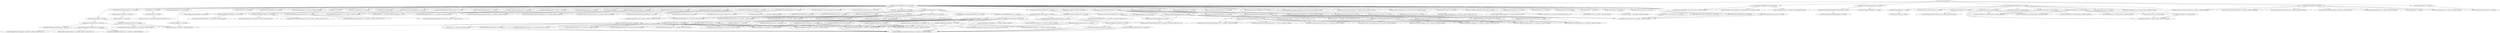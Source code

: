 digraph mqtt_jmeter {
	"net.xmeter:mqtt-jmeter:jar:2.0.2" -> "org.apache.jmeter:ApacheJMeter_core:jar:5.5:provided" ; 
	"net.xmeter:mqtt-jmeter:jar:2.0.2" -> "org.apache.jmeter:ApacheJMeter_java:jar:5.5:provided" ; 
	"net.xmeter:mqtt-jmeter:jar:2.0.2" -> "org.fusesource.mqtt-client:mqtt-client:jar:1.14:compile" ; 
	"net.xmeter:mqtt-jmeter:jar:2.0.2" -> "com.hivemq:hivemq-mqtt-client:jar:1.3.0:compile" ; 
	"net.xmeter:mqtt-jmeter:jar:2.0.2" -> "org.apache.jmeter:jorphan:jar:5.5:compile" ; 
	"net.xmeter:mqtt-jmeter:jar:2.0.2" -> "javax.xml.bind:jaxb-api:jar:2.3.1:compile" ; 
	"org.apache.jmeter:ApacheJMeter_core:jar:5.5:provided" -> "org.apache.jmeter:ApacheJMeter:jar:5.5:provided" ; 
	"org.apache.jmeter:ApacheJMeter_core:jar:5.5:provided" -> "(org.apache.jmeter:jorphan:jar:5.5:provided - omitted for duplicate)" ; 
	"org.apache.jmeter:ApacheJMeter_core:jar:5.5:provided" -> "bsf:bsf:jar:2.4.0:provided" ; 
	"org.apache.jmeter:ApacheJMeter_core:jar:5.5:provided" -> "com.fifesoft:rsyntaxtextarea:jar:3.2.0:provided" ; 
	"org.apache.jmeter:ApacheJMeter_core:jar:5.5:provided" -> "net.sf.jtidy:jtidy:jar:r938:provided" ; 
	"org.apache.jmeter:ApacheJMeter_core:jar:5.5:provided" -> "com.thoughtworks.xstream:xstream:jar:1.4.19:provided" ; 
	"org.apache.jmeter:ApacheJMeter_core:jar:5.5:provided" -> "org.apache.logging.log4j:log4j-1.2-api:jar:2.17.2:provided" ; 
	"org.apache.jmeter:ApacheJMeter_core:jar:5.5:provided" -> "org.apache.logging.log4j:log4j-api:jar:2.17.2:provided" ; 
	"org.apache.jmeter:ApacheJMeter_core:jar:5.5:provided" -> "org.apache.logging.log4j:log4j-core:jar:2.17.2:provided" ; 
	"org.apache.jmeter:ApacheJMeter_core:jar:5.5:provided" -> "org.apache.logging.log4j:log4j-slf4j-impl:jar:2.17.2:provided" ; 
	"org.apache.jmeter:ApacheJMeter_core:jar:5.5:provided" -> "org.apiguardian:apiguardian-api:jar:1.1.2:compile" ; 
	"org.apache.jmeter:ApacheJMeter_core:jar:5.5:provided" -> "oro:oro:jar:2.0.8:provided" ; 
	"org.apache.jmeter:ApacheJMeter_core:jar:5.5:provided" -> "xalan:xalan:jar:2.7.2:provided" ; 
	"org.apache.jmeter:ApacheJMeter_core:jar:5.5:provided" -> "net.sf.saxon:Saxon-HE:jar:11.3:provided" ; 
	"org.apache.jmeter:ApacheJMeter_core:jar:5.5:provided" -> "org.jetbrains.kotlin:kotlin-stdlib-jdk8:jar:1.6.21:provided" ; 
	"org.apache.jmeter:ApacheJMeter_core:jar:5.5:provided" -> "org.jetbrains.kotlinx:kotlinx-coroutines-core:jar:1.6.1:provided" ; 
	"org.apache.jmeter:ApacheJMeter_core:jar:5.5:provided" -> "org.jetbrains.kotlinx:kotlinx-coroutines-swing:jar:1.6.1:provided" ; 
	"org.apache.jmeter:ApacheJMeter_core:jar:5.5:provided" -> "com.fasterxml.jackson.core:jackson-annotations:jar:2.13.3:provided" ; 
	"org.apache.jmeter:ApacheJMeter_core:jar:5.5:provided" -> "com.fasterxml.jackson.core:jackson-core:jar:2.13.3:provided" ; 
	"org.apache.jmeter:ApacheJMeter_core:jar:5.5:provided" -> "com.fasterxml.jackson.core:jackson-databind:jar:2.13.3:provided" ; 
	"org.apache.jmeter:ApacheJMeter_core:jar:5.5:provided" -> "com.formdev:svgSalamander:jar:1.1.2.4:provided" ; 
	"org.apache.jmeter:ApacheJMeter_core:jar:5.5:provided" -> "com.github.ben-manes.caffeine:caffeine:jar:2.9.3:provided" ; 
	"org.apache.jmeter:ApacheJMeter_core:jar:5.5:provided" -> "com.github.weisj:darklaf-core:jar:2.7.3:provided" ; 
	"org.apache.jmeter:ApacheJMeter_core:jar:5.5:provided" -> "com.github.weisj:darklaf-theme:jar:2.7.3:provided" ; 
	"org.apache.jmeter:ApacheJMeter_core:jar:5.5:provided" -> "com.github.weisj:darklaf-property-loader:jar:2.7.3:provided" ; 
	"org.apache.jmeter:ApacheJMeter_core:jar:5.5:provided" -> "com.github.weisj:darklaf-extensions-rsyntaxarea:jar:0.3.4:provided" ; 
	"org.apache.jmeter:ApacheJMeter_core:jar:5.5:provided" -> "com.miglayout:miglayout-swing:jar:5.3:provided" ; 
	"org.apache.jmeter:ApacheJMeter_core:jar:5.5:provided" -> "commons-codec:commons-codec:jar:1.15:provided" ; 
	"org.apache.jmeter:ApacheJMeter_core:jar:5.5:provided" -> "commons-collections:commons-collections:jar:3.2.2:provided" ; 
	"org.apache.jmeter:ApacheJMeter_core:jar:5.5:provided" -> "org.jetbrains.lets-plot:lets-plot-batik:jar:2.2.1:provided" ; 
	"org.apache.jmeter:ApacheJMeter_core:jar:5.5:provided" -> "org.jetbrains.lets-plot:lets-plot-kotlin-jvm:jar:3.1.1:provided" ; 
	"org.apache.jmeter:ApacheJMeter_core:jar:5.5:provided" -> "org.apache.commons:commons-collections4:jar:4.4:runtime (scope not updated to runtime)" ; 
	"org.apache.jmeter:ApacheJMeter_core:jar:5.5:provided" -> "org.apache.commons:commons-math3:jar:3.6.1:runtime (scope not updated to runtime)" ; 
	"org.apache.jmeter:ApacheJMeter_core:jar:5.5:provided" -> "org.apache.commons:commons-text:jar:1.9:runtime (scope not updated to runtime)" ; 
	"org.apache.jmeter:ApacheJMeter_core:jar:5.5:provided" -> "org.apache.tika:tika-core:jar:1.28.3:provided" ; 
	"org.apache.jmeter:ApacheJMeter_core:jar:5.5:provided" -> "org.apache.xmlgraphics:xmlgraphics-commons:jar:2.7:provided" ; 
	"org.apache.jmeter:ApacheJMeter_core:jar:5.5:provided" -> "org.freemarker:freemarker:jar:2.3.31:provided" ; 
	"org.apache.jmeter:ApacheJMeter_core:jar:5.5:provided" -> "org.jodd:jodd-core:jar:5.0.13:provided" ; 
	"org.apache.jmeter:ApacheJMeter_core:jar:5.5:provided" -> "org.jodd:jodd-props:jar:5.0.13:provided" ; 
	"org.apache.jmeter:ApacheJMeter_core:jar:5.5:provided" -> "org.mozilla:rhino:jar:1.7.14:provided" ; 
	"org.apache.jmeter:ApacheJMeter_core:jar:5.5:provided" -> "org.slf4j:jcl-over-slf4j:jar:1.7.36:provided" ; 
	"org.apache.jmeter:ApacheJMeter_core:jar:5.5:provided" -> "org.codehaus.groovy:groovy:jar:3.0.11:provided" ; 
	"org.apache.jmeter:ApacheJMeter_core:jar:5.5:provided" -> "org.codehaus.groovy:groovy-dateutil:jar:3.0.11:provided" ; 
	"org.apache.jmeter:ApacheJMeter_core:jar:5.5:provided" -> "org.codehaus.groovy:groovy-datetime:jar:3.0.11:provided" ; 
	"org.apache.jmeter:ApacheJMeter_core:jar:5.5:provided" -> "org.codehaus.groovy:groovy-jmx:jar:3.0.11:provided" ; 
	"org.apache.jmeter:ApacheJMeter_core:jar:5.5:provided" -> "org.codehaus.groovy:groovy-json:jar:3.0.11:provided" ; 
	"org.apache.jmeter:ApacheJMeter_core:jar:5.5:provided" -> "org.codehaus.groovy:groovy-jsr223:jar:3.0.11:provided" ; 
	"org.apache.jmeter:ApacheJMeter_core:jar:5.5:provided" -> "org.codehaus.groovy:groovy-sql:jar:3.0.11:provided" ; 
	"org.apache.jmeter:ApacheJMeter_core:jar:5.5:provided" -> "org.codehaus.groovy:groovy-templates:jar:3.0.11:provided" ; 
	"org.apache.jmeter:ApacheJMeter_core:jar:5.5:provided" -> "org.apache.tika:tika-parsers:jar:1.28.3:provided" ; 
	"org.apache.jmeter:ApacheJMeter_core:jar:5.5:provided" -> "xerces:xercesImpl:jar:2.12.2:provided" ; 
	"org.apache.jmeter:ApacheJMeter_core:jar:5.5:provided" -> "xml-apis:xml-apis:jar:1.4.01:provided" ; 
	"bsf:bsf:jar:2.4.0:provided" -> "commons-logging:commons-logging:jar:1.0.4:provided" ; 
	"com.thoughtworks.xstream:xstream:jar:1.4.19:provided" -> "io.github.x-stream:mxparser:jar:1.2.2:provided" ; 
	"io.github.x-stream:mxparser:jar:1.2.2:provided" -> "xmlpull:xmlpull:jar:1.1.3.1:provided" ; 
	"org.apache.logging.log4j:log4j-1.2-api:jar:2.17.2:provided" -> "(org.apache.logging.log4j:log4j-api:jar:2.17.2:provided - omitted for duplicate)" ; 
	"org.apache.logging.log4j:log4j-core:jar:2.17.2:provided" -> "(org.apache.logging.log4j:log4j-api:jar:2.17.2:provided - omitted for duplicate)" ; 
	"org.apache.logging.log4j:log4j-slf4j-impl:jar:2.17.2:provided" -> "(org.slf4j:slf4j-api:jar:1.7.25:provided - omitted for conflict with 1.7.36)" ; 
	"org.apache.logging.log4j:log4j-slf4j-impl:jar:2.17.2:provided" -> "(org.apache.logging.log4j:log4j-api:jar:2.17.2:provided - omitted for duplicate)" ; 
	"org.apache.logging.log4j:log4j-slf4j-impl:jar:2.17.2:provided" -> "(org.apache.logging.log4j:log4j-core:jar:2.17.2:provided - omitted for duplicate)" ; 
	"xalan:xalan:jar:2.7.2:provided" -> "xalan:serializer:jar:2.7.2:provided" ; 
	"xalan:serializer:jar:2.7.2:provided" -> "(xml-apis:xml-apis:jar:1.3.04:provided - omitted for conflict with 1.4.01)" ; 
	"net.sf.saxon:Saxon-HE:jar:11.3:provided" -> "org.xmlresolver:xmlresolver:jar:4.2.0:provided" ; 
	"net.sf.saxon:Saxon-HE:jar:11.3:provided" -> "org.xmlresolver:xmlresolver:jar:data:4.2.0:provided" ; 
	"org.xmlresolver:xmlresolver:jar:4.2.0:provided" -> "org.apache.httpcomponents:httpclient:jar:4.5.13:provided" ; 
	"org.xmlresolver:xmlresolver:jar:4.2.0:provided" -> "org.apache.httpcomponents:httpcore:jar:4.4.13:provided" ; 
	"org.xmlresolver:xmlresolver:jar:4.2.0:provided" -> "(xml-apis:xml-apis:jar:1.4.01:provided - omitted for duplicate)" ; 
	"org.apache.httpcomponents:httpclient:jar:4.5.13:provided" -> "(org.apache.httpcomponents:httpcore:jar:4.4.13:provided - omitted for duplicate)" ; 
	"org.apache.httpcomponents:httpclient:jar:4.5.13:provided" -> "(commons-logging:commons-logging:jar:1.2:provided - omitted for conflict with 1.0.4)" ; 
	"org.apache.httpcomponents:httpclient:jar:4.5.13:provided" -> "(commons-codec:commons-codec:jar:1.11:provided - omitted for conflict with 1.15)" ; 
	"org.xmlresolver:xmlresolver:jar:data:4.2.0:provided" -> "(org.apache.httpcomponents:httpclient:jar:4.5.13:provided - omitted for duplicate)" ; 
	"org.xmlresolver:xmlresolver:jar:data:4.2.0:provided" -> "(org.apache.httpcomponents:httpcore:jar:4.4.13:provided - omitted for duplicate)" ; 
	"org.xmlresolver:xmlresolver:jar:data:4.2.0:provided" -> "(xml-apis:xml-apis:jar:1.4.01:provided - omitted for duplicate)" ; 
	"org.jetbrains.kotlin:kotlin-stdlib-jdk8:jar:1.6.21:provided" -> "org.jetbrains.kotlin:kotlin-stdlib:jar:1.6.21:provided" ; 
	"org.jetbrains.kotlin:kotlin-stdlib-jdk8:jar:1.6.21:provided" -> "org.jetbrains.kotlin:kotlin-stdlib-jdk7:jar:1.6.21:provided" ; 
	"org.jetbrains.kotlin:kotlin-stdlib:jar:1.6.21:provided" -> "(org.jetbrains.kotlin:kotlin-stdlib-common:jar:1.6.21:provided - omitted for conflict with 1.5.31)" ; 
	"org.jetbrains.kotlin:kotlin-stdlib:jar:1.6.21:provided" -> "(org.jetbrains:annotations:jar:13.0:provided - omitted for conflict with 16.0.3)" ; 
	"org.jetbrains.kotlin:kotlin-stdlib-jdk7:jar:1.6.21:provided" -> "(org.jetbrains.kotlin:kotlin-stdlib:jar:1.6.21:provided - omitted for duplicate)" ; 
	"org.jetbrains.kotlinx:kotlinx-coroutines-core:jar:1.6.1:provided" -> "org.jetbrains.kotlinx:kotlinx-coroutines-core-jvm:jar:1.6.1:provided" ; 
	"org.jetbrains.kotlinx:kotlinx-coroutines-core-jvm:jar:1.6.1:provided" -> "(org.jetbrains.kotlin:kotlin-stdlib-jdk8:jar:1.6.0:provided - omitted for conflict with 1.6.21)" ; 
	"org.jetbrains.kotlinx:kotlinx-coroutines-core-jvm:jar:1.6.1:provided" -> "(org.jetbrains.kotlin:kotlin-stdlib-common:jar:1.6.0:provided - omitted for conflict with 1.5.31)" ; 
	"org.jetbrains.kotlinx:kotlinx-coroutines-swing:jar:1.6.1:provided" -> "(org.jetbrains.kotlinx:kotlinx-coroutines-core-jvm:jar:1.6.1:provided - omitted for duplicate)" ; 
	"org.jetbrains.kotlinx:kotlinx-coroutines-swing:jar:1.6.1:provided" -> "(org.jetbrains.kotlin:kotlin-stdlib-jdk8:jar:1.6.0:provided - omitted for conflict with 1.6.21)" ; 
	"com.fasterxml.jackson.core:jackson-databind:jar:2.13.3:provided" -> "(com.fasterxml.jackson.core:jackson-annotations:jar:2.13.3:provided - omitted for duplicate)" ; 
	"com.fasterxml.jackson.core:jackson-databind:jar:2.13.3:provided" -> "(com.fasterxml.jackson.core:jackson-core:jar:2.13.3:provided - omitted for duplicate)" ; 
	"com.github.ben-manes.caffeine:caffeine:jar:2.9.3:provided" -> "org.checkerframework:checker-qual:jar:3.19.0:provided" ; 
	"com.github.ben-manes.caffeine:caffeine:jar:2.9.3:provided" -> "com.google.errorprone:error_prone_annotations:jar:2.10.0:provided" ; 
	"com.github.weisj:darklaf-core:jar:2.7.3:provided" -> "(com.github.weisj:darklaf-theme:jar:2.7.3:provided - omitted for duplicate)" ; 
	"com.github.weisj:darklaf-core:jar:2.7.3:provided" -> "(com.github.weisj:darklaf-property-loader:jar:2.7.3:provided - omitted for duplicate)" ; 
	"com.github.weisj:darklaf-core:jar:2.7.3:provided" -> "com.github.weisj:darklaf-utils:jar:2.7.3:provided" ; 
	"com.github.weisj:darklaf-core:jar:2.7.3:provided" -> "com.github.weisj:darklaf-native-utils:jar:2.7.3:provided" ; 
	"com.github.weisj:darklaf-core:jar:2.7.3:provided" -> "com.github.weisj:darklaf-platform-base:jar:2.7.3:provided" ; 
	"com.github.weisj:darklaf-core:jar:2.7.3:provided" -> "com.github.weisj:darklaf-windows:jar:2.7.3:provided" ; 
	"com.github.weisj:darklaf-core:jar:2.7.3:provided" -> "com.github.weisj:darklaf-macos:jar:2.7.3:provided" ; 
	"com.github.weisj:darklaf-core:jar:2.7.3:provided" -> "com.github.weisj:swing-extensions-laf-support:jar:0.1.3:provided" ; 
	"com.github.weisj:darklaf-core:jar:2.7.3:provided" -> "(com.formdev:svgSalamander:jar:1.1.2.4:provided - omitted for duplicate)" ; 
	"com.github.weisj:darklaf-utils:jar:2.7.3:provided" -> "(org.jetbrains:annotations:jar:16.0.2:provided - omitted for conflict with 16.0.3)" ; 
	"com.github.weisj:darklaf-native-utils:jar:2.7.3:provided" -> "(com.github.weisj:darklaf-utils:jar:2.7.3:provided - omitted for duplicate)" ; 
	"com.github.weisj:darklaf-windows:jar:2.7.3:provided" -> "(com.github.weisj:darklaf-native-utils:jar:2.7.3:provided - omitted for duplicate)" ; 
	"com.github.weisj:darklaf-windows:jar:2.7.3:provided" -> "(com.github.weisj:darklaf-utils:jar:2.7.3:provided - omitted for duplicate)" ; 
	"com.github.weisj:darklaf-windows:jar:2.7.3:provided" -> "(com.github.weisj:darklaf-platform-base:jar:2.7.3:provided - omitted for duplicate)" ; 
	"com.github.weisj:darklaf-windows:jar:2.7.3:provided" -> "(com.github.weisj:darklaf-theme:jar:2.7.3:provided - omitted for duplicate)" ; 
	"com.github.weisj:darklaf-windows:jar:2.7.3:provided" -> "(com.github.weisj:darklaf-property-loader:jar:2.7.3:provided - omitted for duplicate)" ; 
	"com.github.weisj:darklaf-macos:jar:2.7.3:provided" -> "(com.github.weisj:darklaf-theme:jar:2.7.3:provided - omitted for duplicate)" ; 
	"com.github.weisj:darklaf-macos:jar:2.7.3:provided" -> "(com.github.weisj:darklaf-native-utils:jar:2.7.3:provided - omitted for duplicate)" ; 
	"com.github.weisj:darklaf-macos:jar:2.7.3:provided" -> "(com.github.weisj:darklaf-utils:jar:2.7.3:provided - omitted for duplicate)" ; 
	"com.github.weisj:darklaf-macos:jar:2.7.3:provided" -> "(com.github.weisj:darklaf-platform-base:jar:2.7.3:provided - omitted for duplicate)" ; 
	"com.github.weisj:darklaf-macos:jar:2.7.3:provided" -> "(com.github.weisj:darklaf-property-loader:jar:2.7.3:provided - omitted for duplicate)" ; 
	"com.github.weisj:swing-extensions-laf-support:jar:0.1.3:provided" -> "(com.github.weisj:swing-extensions-visual-padding:jar:0.1.3:provided - omitted for duplicate)" ; 
	"com.github.weisj:darklaf-theme:jar:2.7.3:provided" -> "(com.github.weisj:darklaf-property-loader:jar:2.7.3:provided - omitted for duplicate)" ; 
	"com.github.weisj:darklaf-theme:jar:2.7.3:provided" -> "(com.github.weisj:darklaf-utils:jar:2.7.3:provided - omitted for duplicate)" ; 
	"com.github.weisj:darklaf-property-loader:jar:2.7.3:provided" -> "(com.github.weisj:darklaf-utils:jar:2.7.3:provided - omitted for duplicate)" ; 
	"com.github.weisj:darklaf-property-loader:jar:2.7.3:provided" -> "(com.formdev:svgSalamander:jar:1.1.2.4:provided - omitted for duplicate)" ; 
	"com.github.weisj:darklaf-property-loader:jar:2.7.3:provided" -> "com.github.weisj:swing-extensions-visual-padding:jar:0.1.3:provided" ; 
	"com.github.weisj:darklaf-property-loader:jar:2.7.3:provided" -> "(org.jetbrains:annotations:jar:16.0.2:provided - omitted for conflict with 16.0.3)" ; 
	"com.miglayout:miglayout-swing:jar:5.3:provided" -> "com.miglayout:miglayout-core:jar:5.3:provided" ; 
	"org.jetbrains.lets-plot:lets-plot-batik:jar:2.2.1:provided" -> "org.apache.xmlgraphics:batik-codec:jar:1.14:provided" ; 
	"org.jetbrains.lets-plot:lets-plot-batik:jar:2.2.1:provided" -> "org.jetbrains.lets-plot:lets-plot-common:jar:2.2.1:provided" ; 
	"org.jetbrains.lets-plot:lets-plot-batik:jar:2.2.1:provided" -> "org.jetbrains.kotlinx:kotlinx-html-jvm:jar:0.7.3:provided" ; 
	"org.apache.xmlgraphics:batik-codec:jar:1.14:provided" -> "org.apache.xmlgraphics:batik-awt-util:jar:1.14:provided" ; 
	"org.apache.xmlgraphics:batik-codec:jar:1.14:provided" -> "org.apache.xmlgraphics:batik-bridge:jar:1.14:provided" ; 
	"org.apache.xmlgraphics:batik-codec:jar:1.14:provided" -> "org.apache.xmlgraphics:batik-shared-resources:jar:1.14:provided" ; 
	"org.apache.xmlgraphics:batik-codec:jar:1.14:provided" -> "org.apache.xmlgraphics:batik-transcoder:jar:1.14:provided" ; 
	"org.apache.xmlgraphics:batik-codec:jar:1.14:provided" -> "org.apache.xmlgraphics:batik-util:jar:1.14:provided" ; 
	"org.apache.xmlgraphics:batik-awt-util:jar:1.14:provided" -> "(org.apache.xmlgraphics:batik-shared-resources:jar:1.14:provided - omitted for duplicate)" ; 
	"org.apache.xmlgraphics:batik-awt-util:jar:1.14:provided" -> "(org.apache.xmlgraphics:batik-util:jar:1.14:provided - omitted for duplicate)" ; 
	"org.apache.xmlgraphics:batik-awt-util:jar:1.14:provided" -> "(org.apache.xmlgraphics:xmlgraphics-commons:jar:2.6:provided - omitted for conflict with 2.7)" ; 
	"org.apache.xmlgraphics:batik-bridge:jar:1.14:provided" -> "org.apache.xmlgraphics:batik-anim:jar:1.14:provided" ; 
	"org.apache.xmlgraphics:batik-bridge:jar:1.14:provided" -> "(org.apache.xmlgraphics:batik-awt-util:jar:1.14:provided - omitted for duplicate)" ; 
	"org.apache.xmlgraphics:batik-bridge:jar:1.14:provided" -> "org.apache.xmlgraphics:batik-css:jar:1.14:provided" ; 
	"org.apache.xmlgraphics:batik-bridge:jar:1.14:provided" -> "org.apache.xmlgraphics:batik-dom:jar:1.14:provided" ; 
	"org.apache.xmlgraphics:batik-bridge:jar:1.14:provided" -> "org.apache.xmlgraphics:batik-gvt:jar:1.14:provided" ; 
	"org.apache.xmlgraphics:batik-bridge:jar:1.14:provided" -> "org.apache.xmlgraphics:batik-parser:jar:1.14:provided" ; 
	"org.apache.xmlgraphics:batik-bridge:jar:1.14:provided" -> "org.apache.xmlgraphics:batik-script:jar:1.14:provided" ; 
	"org.apache.xmlgraphics:batik-bridge:jar:1.14:provided" -> "(org.apache.xmlgraphics:batik-shared-resources:jar:1.14:provided - omitted for duplicate)" ; 
	"org.apache.xmlgraphics:batik-bridge:jar:1.14:provided" -> "org.apache.xmlgraphics:batik-svg-dom:jar:1.14:provided" ; 
	"org.apache.xmlgraphics:batik-bridge:jar:1.14:provided" -> "(org.apache.xmlgraphics:batik-util:jar:1.14:provided - omitted for duplicate)" ; 
	"org.apache.xmlgraphics:batik-bridge:jar:1.14:provided" -> "org.apache.xmlgraphics:batik-xml:jar:1.14:provided" ; 
	"org.apache.xmlgraphics:batik-bridge:jar:1.14:provided" -> "(org.apache.xmlgraphics:xmlgraphics-commons:jar:2.6:provided - omitted for conflict with 2.7)" ; 
	"org.apache.xmlgraphics:batik-bridge:jar:1.14:provided" -> "xml-apis:xml-apis-ext:jar:1.3.04:provided" ; 
	"org.apache.xmlgraphics:batik-anim:jar:1.14:provided" -> "(org.apache.xmlgraphics:batik-awt-util:jar:1.14:provided - omitted for duplicate)" ; 
	"org.apache.xmlgraphics:batik-anim:jar:1.14:provided" -> "(org.apache.xmlgraphics:batik-css:jar:1.14:provided - omitted for duplicate)" ; 
	"org.apache.xmlgraphics:batik-anim:jar:1.14:provided" -> "(org.apache.xmlgraphics:batik-dom:jar:1.14:provided - omitted for duplicate)" ; 
	"org.apache.xmlgraphics:batik-anim:jar:1.14:provided" -> "org.apache.xmlgraphics:batik-ext:jar:1.14:provided" ; 
	"org.apache.xmlgraphics:batik-anim:jar:1.14:provided" -> "(org.apache.xmlgraphics:batik-parser:jar:1.14:provided - omitted for duplicate)" ; 
	"org.apache.xmlgraphics:batik-anim:jar:1.14:provided" -> "(org.apache.xmlgraphics:batik-shared-resources:jar:1.14:provided - omitted for duplicate)" ; 
	"org.apache.xmlgraphics:batik-anim:jar:1.14:provided" -> "(org.apache.xmlgraphics:batik-svg-dom:jar:1.14:provided - omitted for duplicate)" ; 
	"org.apache.xmlgraphics:batik-anim:jar:1.14:provided" -> "(org.apache.xmlgraphics:batik-util:jar:1.14:provided - omitted for duplicate)" ; 
	"org.apache.xmlgraphics:batik-anim:jar:1.14:provided" -> "(xml-apis:xml-apis-ext:jar:1.3.04:provided - omitted for duplicate)" ; 
	"org.apache.xmlgraphics:batik-ext:jar:1.14:provided" -> "(org.apache.xmlgraphics:batik-shared-resources:jar:1.14:provided - omitted for duplicate)" ; 
	"org.apache.xmlgraphics:batik-css:jar:1.14:provided" -> "(org.apache.xmlgraphics:batik-shared-resources:jar:1.14:provided - omitted for duplicate)" ; 
	"org.apache.xmlgraphics:batik-css:jar:1.14:provided" -> "(org.apache.xmlgraphics:batik-util:jar:1.14:provided - omitted for duplicate)" ; 
	"org.apache.xmlgraphics:batik-css:jar:1.14:provided" -> "(org.apache.xmlgraphics:xmlgraphics-commons:jar:2.6:provided - omitted for conflict with 2.7)" ; 
	"org.apache.xmlgraphics:batik-css:jar:1.14:provided" -> "(xml-apis:xml-apis-ext:jar:1.3.04:provided - omitted for duplicate)" ; 
	"org.apache.xmlgraphics:batik-dom:jar:1.14:provided" -> "(org.apache.xmlgraphics:batik-css:jar:1.14:provided - omitted for duplicate)" ; 
	"org.apache.xmlgraphics:batik-dom:jar:1.14:provided" -> "(org.apache.xmlgraphics:batik-ext:jar:1.14:provided - omitted for duplicate)" ; 
	"org.apache.xmlgraphics:batik-dom:jar:1.14:provided" -> "(org.apache.xmlgraphics:batik-shared-resources:jar:1.14:provided - omitted for duplicate)" ; 
	"org.apache.xmlgraphics:batik-dom:jar:1.14:provided" -> "(org.apache.xmlgraphics:batik-util:jar:1.14:provided - omitted for duplicate)" ; 
	"org.apache.xmlgraphics:batik-dom:jar:1.14:provided" -> "(org.apache.xmlgraphics:batik-xml:jar:1.14:provided - omitted for duplicate)" ; 
	"org.apache.xmlgraphics:batik-dom:jar:1.14:provided" -> "(xalan:xalan:jar:2.7.2:provided - omitted for duplicate)" ; 
	"org.apache.xmlgraphics:batik-dom:jar:1.14:provided" -> "(xml-apis:xml-apis:jar:1.4.01:provided - omitted for duplicate)" ; 
	"org.apache.xmlgraphics:batik-dom:jar:1.14:provided" -> "(xml-apis:xml-apis-ext:jar:1.3.04:provided - omitted for duplicate)" ; 
	"org.apache.xmlgraphics:batik-gvt:jar:1.14:provided" -> "(org.apache.xmlgraphics:batik-awt-util:jar:1.14:provided - omitted for duplicate)" ; 
	"org.apache.xmlgraphics:batik-gvt:jar:1.14:provided" -> "(org.apache.xmlgraphics:batik-shared-resources:jar:1.14:provided - omitted for duplicate)" ; 
	"org.apache.xmlgraphics:batik-gvt:jar:1.14:provided" -> "(org.apache.xmlgraphics:batik-util:jar:1.14:provided - omitted for duplicate)" ; 
	"org.apache.xmlgraphics:batik-parser:jar:1.14:provided" -> "(org.apache.xmlgraphics:batik-awt-util:jar:1.14:provided - omitted for duplicate)" ; 
	"org.apache.xmlgraphics:batik-parser:jar:1.14:provided" -> "(org.apache.xmlgraphics:batik-shared-resources:jar:1.14:provided - omitted for duplicate)" ; 
	"org.apache.xmlgraphics:batik-parser:jar:1.14:provided" -> "(org.apache.xmlgraphics:batik-util:jar:1.14:provided - omitted for duplicate)" ; 
	"org.apache.xmlgraphics:batik-parser:jar:1.14:provided" -> "(org.apache.xmlgraphics:batik-xml:jar:1.14:provided - omitted for duplicate)" ; 
	"org.apache.xmlgraphics:batik-parser:jar:1.14:provided" -> "(xml-apis:xml-apis-ext:jar:1.3.04:provided - omitted for duplicate)" ; 
	"org.apache.xmlgraphics:batik-script:jar:1.14:provided" -> "(org.apache.xmlgraphics:batik-anim:jar:1.14:provided - omitted for duplicate)" ; 
	"org.apache.xmlgraphics:batik-script:jar:1.14:provided" -> "(org.apache.xmlgraphics:batik-shared-resources:jar:1.14:provided - omitted for duplicate)" ; 
	"org.apache.xmlgraphics:batik-script:jar:1.14:provided" -> "(org.apache.xmlgraphics:batik-util:jar:1.14:provided - omitted for duplicate)" ; 
	"org.apache.xmlgraphics:batik-svg-dom:jar:1.14:provided" -> "(org.apache.xmlgraphics:batik-awt-util:jar:1.14:provided - omitted for duplicate)" ; 
	"org.apache.xmlgraphics:batik-svg-dom:jar:1.14:provided" -> "(org.apache.xmlgraphics:batik-css:jar:1.14:provided - omitted for duplicate)" ; 
	"org.apache.xmlgraphics:batik-svg-dom:jar:1.14:provided" -> "(org.apache.xmlgraphics:batik-dom:jar:1.14:provided - omitted for duplicate)" ; 
	"org.apache.xmlgraphics:batik-svg-dom:jar:1.14:provided" -> "(org.apache.xmlgraphics:batik-ext:jar:1.14:provided - omitted for duplicate)" ; 
	"org.apache.xmlgraphics:batik-svg-dom:jar:1.14:provided" -> "(org.apache.xmlgraphics:batik-parser:jar:1.14:provided - omitted for duplicate)" ; 
	"org.apache.xmlgraphics:batik-svg-dom:jar:1.14:provided" -> "(org.apache.xmlgraphics:batik-shared-resources:jar:1.14:provided - omitted for duplicate)" ; 
	"org.apache.xmlgraphics:batik-svg-dom:jar:1.14:provided" -> "(org.apache.xmlgraphics:batik-util:jar:1.14:provided - omitted for duplicate)" ; 
	"org.apache.xmlgraphics:batik-svg-dom:jar:1.14:provided" -> "(xml-apis:xml-apis-ext:jar:1.3.04:provided - omitted for duplicate)" ; 
	"org.apache.xmlgraphics:batik-xml:jar:1.14:provided" -> "(org.apache.xmlgraphics:batik-shared-resources:jar:1.14:provided - omitted for duplicate)" ; 
	"org.apache.xmlgraphics:batik-xml:jar:1.14:provided" -> "(org.apache.xmlgraphics:batik-util:jar:1.14:provided - omitted for duplicate)" ; 
	"org.apache.xmlgraphics:batik-transcoder:jar:1.14:provided" -> "(org.apache.xmlgraphics:batik-anim:jar:1.14:provided - omitted for duplicate)" ; 
	"org.apache.xmlgraphics:batik-transcoder:jar:1.14:provided" -> "(org.apache.xmlgraphics:batik-awt-util:jar:1.14:provided - omitted for duplicate)" ; 
	"org.apache.xmlgraphics:batik-transcoder:jar:1.14:provided" -> "(org.apache.xmlgraphics:batik-bridge:jar:1.14:provided - omitted for duplicate)" ; 
	"org.apache.xmlgraphics:batik-transcoder:jar:1.14:provided" -> "(org.apache.xmlgraphics:batik-dom:jar:1.14:provided - omitted for duplicate)" ; 
	"org.apache.xmlgraphics:batik-transcoder:jar:1.14:provided" -> "(org.apache.xmlgraphics:batik-gvt:jar:1.14:provided - omitted for duplicate)" ; 
	"org.apache.xmlgraphics:batik-transcoder:jar:1.14:provided" -> "(org.apache.xmlgraphics:batik-shared-resources:jar:1.14:provided - omitted for duplicate)" ; 
	"org.apache.xmlgraphics:batik-transcoder:jar:1.14:provided" -> "org.apache.xmlgraphics:batik-svggen:jar:1.14:provided" ; 
	"org.apache.xmlgraphics:batik-transcoder:jar:1.14:provided" -> "(org.apache.xmlgraphics:batik-util:jar:1.14:provided - omitted for duplicate)" ; 
	"org.apache.xmlgraphics:batik-transcoder:jar:1.14:provided" -> "(org.apache.xmlgraphics:batik-xml:jar:1.14:provided - omitted for duplicate)" ; 
	"org.apache.xmlgraphics:batik-transcoder:jar:1.14:provided" -> "(xml-apis:xml-apis-ext:jar:1.3.04:provided - omitted for duplicate)" ; 
	"org.apache.xmlgraphics:batik-svggen:jar:1.14:provided" -> "(org.apache.xmlgraphics:batik-awt-util:jar:1.14:provided - omitted for duplicate)" ; 
	"org.apache.xmlgraphics:batik-svggen:jar:1.14:provided" -> "(org.apache.xmlgraphics:batik-shared-resources:jar:1.14:provided - omitted for duplicate)" ; 
	"org.apache.xmlgraphics:batik-svggen:jar:1.14:provided" -> "(org.apache.xmlgraphics:batik-util:jar:1.14:provided - omitted for duplicate)" ; 
	"org.apache.xmlgraphics:batik-util:jar:1.14:provided" -> "org.apache.xmlgraphics:batik-constants:jar:1.14:provided" ; 
	"org.apache.xmlgraphics:batik-util:jar:1.14:provided" -> "org.apache.xmlgraphics:batik-i18n:jar:1.14:provided" ; 
	"org.apache.xmlgraphics:batik-util:jar:1.14:provided" -> "(org.apache.xmlgraphics:batik-shared-resources:jar:1.14:provided - omitted for duplicate)" ; 
	"org.apache.xmlgraphics:batik-constants:jar:1.14:provided" -> "(org.apache.xmlgraphics:batik-shared-resources:jar:1.14:provided - omitted for duplicate)" ; 
	"org.apache.xmlgraphics:batik-i18n:jar:1.14:provided" -> "(org.apache.xmlgraphics:batik-shared-resources:jar:1.14:provided - omitted for duplicate)" ; 
	"org.jetbrains.lets-plot:lets-plot-common:jar:2.2.1:provided" -> "(org.jetbrains.kotlin:kotlin-stdlib-jdk8:jar:1.5.31:provided - omitted for conflict with 1.6.21)" ; 
	"org.jetbrains.lets-plot:lets-plot-common:jar:2.2.1:provided" -> "io.github.microutils:kotlin-logging:jar:2.0.5:provided" ; 
	"io.github.microutils:kotlin-logging:jar:2.0.5:provided" -> "(org.jetbrains.kotlin:kotlin-stdlib-common:jar:1.4.31:provided - omitted for conflict with 1.5.31)" ; 
	"org.jetbrains.kotlinx:kotlinx-html-jvm:jar:0.7.3:provided" -> "(org.jetbrains.kotlin:kotlin-stdlib-jdk8:jar:1.4.31:provided - omitted for conflict with 1.6.21)" ; 
	"org.jetbrains.kotlinx:kotlinx-html-jvm:jar:0.7.3:provided" -> "(org.jetbrains.kotlin:kotlin-stdlib-common:jar:1.4.31:provided - omitted for conflict with 1.5.31)" ; 
	"org.jetbrains.lets-plot:lets-plot-kotlin-jvm:jar:3.1.1:provided" -> "org.jetbrains.lets-plot:base-portable-jvm:jar:2.2.1:provided" ; 
	"org.jetbrains.lets-plot:lets-plot-kotlin-jvm:jar:3.1.1:provided" -> "org.jetbrains.lets-plot:plot-base-portable-jvm:jar:2.2.1:provided" ; 
	"org.jetbrains.lets-plot:lets-plot-kotlin-jvm:jar:3.1.1:provided" -> "org.jetbrains.lets-plot:plot-common-portable-jvm:jar:2.2.1:provided" ; 
	"org.jetbrains.lets-plot:lets-plot-kotlin-jvm:jar:3.1.1:provided" -> "org.jetbrains.lets-plot:plot-builder-portable-jvm:jar:2.2.1:provided" ; 
	"org.jetbrains.lets-plot:lets-plot-kotlin-jvm:jar:3.1.1:provided" -> "org.jetbrains.lets-plot:plot-config-portable-jvm:jar:2.2.1:provided" ; 
	"org.jetbrains.lets-plot:lets-plot-kotlin-jvm:jar:3.1.1:provided" -> "org.jetbrains.kotlin:kotlin-stdlib-common:jar:1.5.31:provided" ; 
	"org.jetbrains.lets-plot:lets-plot-kotlin-jvm:jar:3.1.1:provided" -> "(org.jetbrains.lets-plot:lets-plot-common:jar:2.2.1:provided - omitted for duplicate)" ; 
	"org.jetbrains.lets-plot:lets-plot-kotlin-jvm:jar:3.1.1:provided" -> "(org.jetbrains.kotlin:kotlin-stdlib-jdk8:jar:1.5.31:provided - omitted for conflict with 1.6.21)" ; 
	"org.jetbrains.lets-plot:lets-plot-kotlin-jvm:jar:3.1.1:provided" -> "io.github.microutils:kotlin-logging-jvm:jar:2.0.5:provided" ; 
	"org.jetbrains.lets-plot:base-portable-jvm:jar:2.2.1:provided" -> "(org.jetbrains.kotlin:kotlin-stdlib-jdk8:jar:1.5.31:provided - omitted for conflict with 1.6.21)" ; 
	"org.jetbrains.lets-plot:base-portable-jvm:jar:2.2.1:provided" -> "(io.github.microutils:kotlin-logging-jvm:jar:2.0.5:provided - omitted for duplicate)" ; 
	"org.jetbrains.lets-plot:base-portable-jvm:jar:2.2.1:provided" -> "(org.jetbrains.kotlin:kotlin-stdlib-common:jar:1.5.31:provided - omitted for duplicate)" ; 
	"org.jetbrains.lets-plot:plot-base-portable-jvm:jar:2.2.1:provided" -> "(org.jetbrains.kotlin:kotlin-stdlib-jdk8:jar:1.5.31:provided - omitted for conflict with 1.6.21)" ; 
	"org.jetbrains.lets-plot:plot-base-portable-jvm:jar:2.2.1:provided" -> "(io.github.microutils:kotlin-logging-jvm:jar:2.0.5:provided - omitted for duplicate)" ; 
	"org.jetbrains.lets-plot:plot-base-portable-jvm:jar:2.2.1:provided" -> "(org.jetbrains.kotlin:kotlin-stdlib-common:jar:1.5.31:provided - omitted for duplicate)" ; 
	"org.jetbrains.lets-plot:plot-base-portable-jvm:jar:2.2.1:provided" -> "(org.jetbrains.lets-plot:base-portable-jvm:jar:2.2.1:provided - omitted for duplicate)" ; 
	"org.jetbrains.lets-plot:plot-base-portable-jvm:jar:2.2.1:provided" -> "org.jetbrains.lets-plot:vis-svg-portable-jvm:jar:2.2.1:provided" ; 
	"org.jetbrains.lets-plot:plot-base-portable-jvm:jar:2.2.1:provided" -> "(org.jetbrains.lets-plot:plot-common-portable-jvm:jar:2.2.1:provided - omitted for duplicate)" ; 
	"org.jetbrains.lets-plot:vis-svg-portable-jvm:jar:2.2.1:provided" -> "(org.jetbrains.kotlin:kotlin-stdlib-common:jar:1.5.31:provided - omitted for duplicate)" ; 
	"org.jetbrains.lets-plot:vis-svg-portable-jvm:jar:2.2.1:provided" -> "(org.jetbrains.lets-plot:base-portable-jvm:jar:2.2.1:provided - omitted for duplicate)" ; 
	"org.jetbrains.lets-plot:vis-svg-portable-jvm:jar:2.2.1:provided" -> "(org.jetbrains.kotlin:kotlin-stdlib-jdk8:jar:1.5.31:provided - omitted for conflict with 1.6.21)" ; 
	"org.jetbrains.lets-plot:plot-common-portable-jvm:jar:2.2.1:provided" -> "(org.jetbrains.kotlin:kotlin-stdlib-jdk8:jar:1.5.31:provided - omitted for conflict with 1.6.21)" ; 
	"org.jetbrains.lets-plot:plot-common-portable-jvm:jar:2.2.1:provided" -> "(org.jetbrains.kotlin:kotlin-stdlib-common:jar:1.5.31:provided - omitted for duplicate)" ; 
	"org.jetbrains.lets-plot:plot-common-portable-jvm:jar:2.2.1:provided" -> "(org.jetbrains.lets-plot:base-portable-jvm:jar:2.2.1:provided - omitted for duplicate)" ; 
	"org.jetbrains.lets-plot:plot-builder-portable-jvm:jar:2.2.1:provided" -> "(org.jetbrains.kotlin:kotlin-stdlib-common:jar:1.5.31:provided - omitted for duplicate)" ; 
	"org.jetbrains.lets-plot:plot-builder-portable-jvm:jar:2.2.1:provided" -> "(org.jetbrains.lets-plot:base-portable-jvm:jar:2.2.1:provided - omitted for duplicate)" ; 
	"org.jetbrains.lets-plot:plot-builder-portable-jvm:jar:2.2.1:provided" -> "(org.jetbrains.lets-plot:vis-svg-portable-jvm:jar:2.2.1:provided - omitted for duplicate)" ; 
	"org.jetbrains.lets-plot:plot-builder-portable-jvm:jar:2.2.1:provided" -> "(org.jetbrains.lets-plot:plot-base-portable-jvm:jar:2.2.1:provided - omitted for duplicate)" ; 
	"org.jetbrains.lets-plot:plot-builder-portable-jvm:jar:2.2.1:provided" -> "(org.jetbrains.lets-plot:plot-common-portable-jvm:jar:2.2.1:provided - omitted for duplicate)" ; 
	"org.jetbrains.lets-plot:plot-builder-portable-jvm:jar:2.2.1:provided" -> "(org.jetbrains.kotlin:kotlin-stdlib-jdk8:jar:1.5.31:provided - omitted for conflict with 1.6.21)" ; 
	"org.jetbrains.lets-plot:plot-builder-portable-jvm:jar:2.2.1:provided" -> "(io.github.microutils:kotlin-logging-jvm:jar:2.0.5:provided - omitted for duplicate)" ; 
	"org.jetbrains.lets-plot:plot-config-portable-jvm:jar:2.2.1:provided" -> "(org.jetbrains.kotlin:kotlin-stdlib-common:jar:1.5.31:provided - omitted for duplicate)" ; 
	"org.jetbrains.lets-plot:plot-config-portable-jvm:jar:2.2.1:provided" -> "(org.jetbrains.lets-plot:base-portable-jvm:jar:2.2.1:provided - omitted for duplicate)" ; 
	"org.jetbrains.lets-plot:plot-config-portable-jvm:jar:2.2.1:provided" -> "(org.jetbrains.lets-plot:vis-svg-portable-jvm:jar:2.2.1:provided - omitted for duplicate)" ; 
	"org.jetbrains.lets-plot:plot-config-portable-jvm:jar:2.2.1:provided" -> "(org.jetbrains.lets-plot:plot-common-portable-jvm:jar:2.2.1:provided - omitted for duplicate)" ; 
	"org.jetbrains.lets-plot:plot-config-portable-jvm:jar:2.2.1:provided" -> "(org.jetbrains.lets-plot:plot-base-portable-jvm:jar:2.2.1:provided - omitted for duplicate)" ; 
	"org.jetbrains.lets-plot:plot-config-portable-jvm:jar:2.2.1:provided" -> "(org.jetbrains.lets-plot:plot-builder-portable-jvm:jar:2.2.1:provided - omitted for duplicate)" ; 
	"org.jetbrains.lets-plot:plot-config-portable-jvm:jar:2.2.1:provided" -> "(org.jetbrains.kotlin:kotlin-stdlib-jdk8:jar:1.5.31:provided - omitted for conflict with 1.6.21)" ; 
	"org.jetbrains.lets-plot:plot-config-portable-jvm:jar:2.2.1:provided" -> "(io.github.microutils:kotlin-logging-jvm:jar:2.0.5:provided - omitted for duplicate)" ; 
	"io.github.microutils:kotlin-logging-jvm:jar:2.0.5:provided" -> "(org.slf4j:slf4j-api:jar:1.7.29:provided - omitted for conflict with 1.7.36)" ; 
	"io.github.microutils:kotlin-logging-jvm:jar:2.0.5:provided" -> "(org.jetbrains.kotlin:kotlin-stdlib:jar:1.4.31:provided - omitted for conflict with 1.6.21)" ; 
	"io.github.microutils:kotlin-logging-jvm:jar:2.0.5:provided" -> "(org.jetbrains.kotlin:kotlin-stdlib-common:jar:1.4.31:provided - omitted for conflict with 1.5.31)" ; 
	"org.apache.commons:commons-text:jar:1.9:runtime (scope not updated to runtime)" -> "(org.apache.commons:commons-lang3:jar:3.11:runtime - omitted for conflict with 3.12.0)" ; 
	"org.apache.xmlgraphics:xmlgraphics-commons:jar:2.7:provided" -> "(commons-io:commons-io:jar:1.3.1:provided - omitted for conflict with 2.11.0)" ; 
	"org.apache.xmlgraphics:xmlgraphics-commons:jar:2.7:provided" -> "(commons-logging:commons-logging:jar:1.0.4:provided - omitted for duplicate)" ; 
	"org.jodd:jodd-props:jar:5.0.13:provided" -> "(org.jodd:jodd-core:jar:5.0.13:provided - omitted for duplicate)" ; 
	"org.slf4j:jcl-over-slf4j:jar:1.7.36:provided" -> "(org.slf4j:slf4j-api:jar:1.7.36:provided - omitted for duplicate)" ; 
	"org.codehaus.groovy:groovy-dateutil:jar:3.0.11:provided" -> "(org.codehaus.groovy:groovy:jar:3.0.11:provided - omitted for duplicate)" ; 
	"org.codehaus.groovy:groovy-datetime:jar:3.0.11:provided" -> "(org.codehaus.groovy:groovy:jar:3.0.11:provided - omitted for duplicate)" ; 
	"org.codehaus.groovy:groovy-jmx:jar:3.0.11:provided" -> "(org.codehaus.groovy:groovy:jar:3.0.11:provided - omitted for duplicate)" ; 
	"org.codehaus.groovy:groovy-json:jar:3.0.11:provided" -> "(org.codehaus.groovy:groovy:jar:3.0.11:provided - omitted for duplicate)" ; 
	"org.codehaus.groovy:groovy-jsr223:jar:3.0.11:provided" -> "(org.codehaus.groovy:groovy:jar:3.0.11:provided - omitted for duplicate)" ; 
	"org.codehaus.groovy:groovy-sql:jar:3.0.11:provided" -> "(org.codehaus.groovy:groovy:jar:3.0.11:provided - omitted for duplicate)" ; 
	"org.codehaus.groovy:groovy-templates:jar:3.0.11:provided" -> "(org.codehaus.groovy:groovy:jar:3.0.11:provided - omitted for duplicate)" ; 
	"org.codehaus.groovy:groovy-templates:jar:3.0.11:provided" -> "org.codehaus.groovy:groovy-xml:jar:3.0.11:provided" ; 
	"org.codehaus.groovy:groovy-xml:jar:3.0.11:provided" -> "(org.codehaus.groovy:groovy:jar:3.0.11:provided - omitted for duplicate)" ; 
	"xerces:xercesImpl:jar:2.12.2:provided" -> "(xml-apis:xml-apis:jar:1.4.01:provided - omitted for duplicate)" ; 
	"org.apache.jmeter:ApacheJMeter_java:jar:5.5:provided" -> "(org.apache.jmeter:ApacheJMeter_core:jar:5.5:provided - omitted for duplicate)" ; 
	"org.apache.jmeter:ApacheJMeter_java:jar:5.5:provided" -> "org.apache.commons:commons-lang3:jar:3.12.0:runtime (scope not updated to runtime)" ; 
	"org.apache.jmeter:ApacheJMeter_java:jar:5.5:provided" -> "commons-io:commons-io:jar:2.11.0:runtime (scope not updated to runtime)" ; 
	"org.fusesource.mqtt-client:mqtt-client:jar:1.14:compile" -> "org.fusesource.hawtdispatch:hawtdispatch-transport:jar:1.22:compile" ; 
	"org.fusesource.mqtt-client:mqtt-client:jar:1.14:compile" -> "org.fusesource.hawtbuf:hawtbuf:jar:1.11:compile" ; 
	"org.fusesource.hawtdispatch:hawtdispatch-transport:jar:1.22:compile" -> "org.fusesource.hawtdispatch:hawtdispatch:jar:1.22:compile" ; 
	"com.hivemq:hivemq-mqtt-client:jar:1.3.0:compile" -> "io.reactivex.rxjava2:rxjava:jar:2.2.19:compile" ; 
	"com.hivemq:hivemq-mqtt-client:jar:1.3.0:compile" -> "org.reactivestreams:reactive-streams:jar:1.0.3:compile" ; 
	"com.hivemq:hivemq-mqtt-client:jar:1.3.0:compile" -> "io.netty:netty-buffer:jar:4.1.48.Final:runtime" ; 
	"com.hivemq:hivemq-mqtt-client:jar:1.3.0:compile" -> "io.netty:netty-codec:jar:4.1.48.Final:runtime" ; 
	"com.hivemq:hivemq-mqtt-client:jar:1.3.0:compile" -> "io.netty:netty-common:jar:4.1.48.Final:runtime" ; 
	"com.hivemq:hivemq-mqtt-client:jar:1.3.0:compile" -> "io.netty:netty-handler:jar:4.1.48.Final:runtime" ; 
	"com.hivemq:hivemq-mqtt-client:jar:1.3.0:compile" -> "io.netty:netty-transport:jar:4.1.48.Final:runtime" ; 
	"com.hivemq:hivemq-mqtt-client:jar:1.3.0:compile" -> "org.jctools:jctools-core:jar:2.1.2:runtime" ; 
	"com.hivemq:hivemq-mqtt-client:jar:1.3.0:compile" -> "org.jetbrains:annotations:jar:16.0.3:runtime (scope not updated to runtime)" ; 
	"com.hivemq:hivemq-mqtt-client:jar:1.3.0:compile" -> "com.google.dagger:dagger:jar:2.27:runtime" ; 
	"io.reactivex.rxjava2:rxjava:jar:2.2.19:compile" -> "(org.reactivestreams:reactive-streams:jar:1.0.3:compile - omitted for duplicate)" ; 
	"io.netty:netty-buffer:jar:4.1.48.Final:runtime" -> "(io.netty:netty-common:jar:4.1.48.Final:runtime - omitted for duplicate)" ; 
	"io.netty:netty-codec:jar:4.1.48.Final:runtime" -> "(io.netty:netty-common:jar:4.1.48.Final:runtime - omitted for duplicate)" ; 
	"io.netty:netty-codec:jar:4.1.48.Final:runtime" -> "(io.netty:netty-buffer:jar:4.1.48.Final:runtime - omitted for duplicate)" ; 
	"io.netty:netty-codec:jar:4.1.48.Final:runtime" -> "(io.netty:netty-transport:jar:4.1.48.Final:runtime - omitted for duplicate)" ; 
	"io.netty:netty-handler:jar:4.1.48.Final:runtime" -> "(io.netty:netty-common:jar:4.1.48.Final:runtime - omitted for duplicate)" ; 
	"io.netty:netty-handler:jar:4.1.48.Final:runtime" -> "io.netty:netty-resolver:jar:4.1.48.Final:runtime" ; 
	"io.netty:netty-handler:jar:4.1.48.Final:runtime" -> "(io.netty:netty-buffer:jar:4.1.48.Final:runtime - omitted for duplicate)" ; 
	"io.netty:netty-handler:jar:4.1.48.Final:runtime" -> "(io.netty:netty-transport:jar:4.1.48.Final:runtime - omitted for duplicate)" ; 
	"io.netty:netty-handler:jar:4.1.48.Final:runtime" -> "(io.netty:netty-codec:jar:4.1.48.Final:runtime - omitted for duplicate)" ; 
	"io.netty:netty-resolver:jar:4.1.48.Final:runtime" -> "(io.netty:netty-common:jar:4.1.48.Final:runtime - omitted for duplicate)" ; 
	"io.netty:netty-transport:jar:4.1.48.Final:runtime" -> "(io.netty:netty-common:jar:4.1.48.Final:runtime - omitted for duplicate)" ; 
	"io.netty:netty-transport:jar:4.1.48.Final:runtime" -> "(io.netty:netty-buffer:jar:4.1.48.Final:runtime - omitted for duplicate)" ; 
	"io.netty:netty-transport:jar:4.1.48.Final:runtime" -> "(io.netty:netty-resolver:jar:4.1.48.Final:runtime - omitted for duplicate)" ; 
	"com.google.dagger:dagger:jar:2.27:runtime" -> "javax.inject:javax.inject:jar:1:runtime" ; 
	"org.apache.jmeter:jorphan:jar:5.5:compile" -> "(org.apiguardian:apiguardian-api:jar:1.1.2:compile - omitted for duplicate)" ; 
	"org.apache.jmeter:jorphan:jar:5.5:compile" -> "org.slf4j:slf4j-api:jar:1.7.36:compile" ; 
	"org.apache.jmeter:jorphan:jar:5.5:compile" -> "(commons-io:commons-io:jar:2.11.0:runtime - omitted for duplicate)" ; 
	"org.apache.jmeter:jorphan:jar:5.5:compile" -> "(org.apache.commons:commons-collections4:jar:4.4:runtime - omitted for duplicate)" ; 
	"org.apache.jmeter:jorphan:jar:5.5:compile" -> "(org.apache.commons:commons-lang3:jar:3.12.0:runtime - omitted for duplicate)" ; 
	"org.apache.jmeter:jorphan:jar:5.5:compile" -> "(org.apache.commons:commons-math3:jar:3.6.1:runtime - omitted for duplicate)" ; 
	"org.apache.jmeter:jorphan:jar:5.5:compile" -> "(org.apache.commons:commons-text:jar:1.9:runtime - omitted for duplicate)" ; 
	"javax.xml.bind:jaxb-api:jar:2.3.1:compile" -> "javax.activation:javax.activation-api:jar:1.2.0:compile" ; 
}
